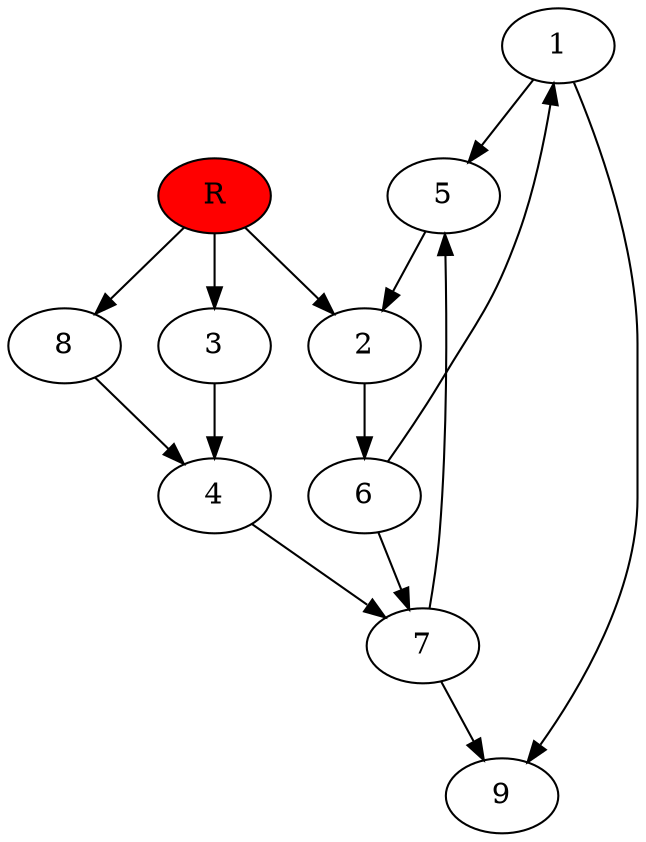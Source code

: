 digraph prb51897 {
	1
	2
	3
	4
	5
	6
	7
	8
	R [fillcolor="#ff0000" style=filled]
	1 -> 5
	1 -> 9
	2 -> 6
	3 -> 4
	4 -> 7
	5 -> 2
	6 -> 1
	6 -> 7
	7 -> 5
	7 -> 9
	8 -> 4
	R -> 2
	R -> 3
	R -> 8
}

